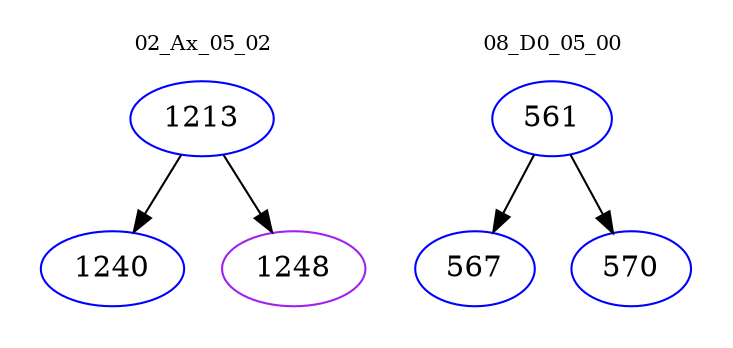 digraph{
subgraph cluster_0 {
color = white
label = "02_Ax_05_02";
fontsize=10;
T0_1213 [label="1213", color="blue"]
T0_1213 -> T0_1240 [color="black"]
T0_1240 [label="1240", color="blue"]
T0_1213 -> T0_1248 [color="black"]
T0_1248 [label="1248", color="purple"]
}
subgraph cluster_1 {
color = white
label = "08_D0_05_00";
fontsize=10;
T1_561 [label="561", color="blue"]
T1_561 -> T1_567 [color="black"]
T1_567 [label="567", color="blue"]
T1_561 -> T1_570 [color="black"]
T1_570 [label="570", color="blue"]
}
}
